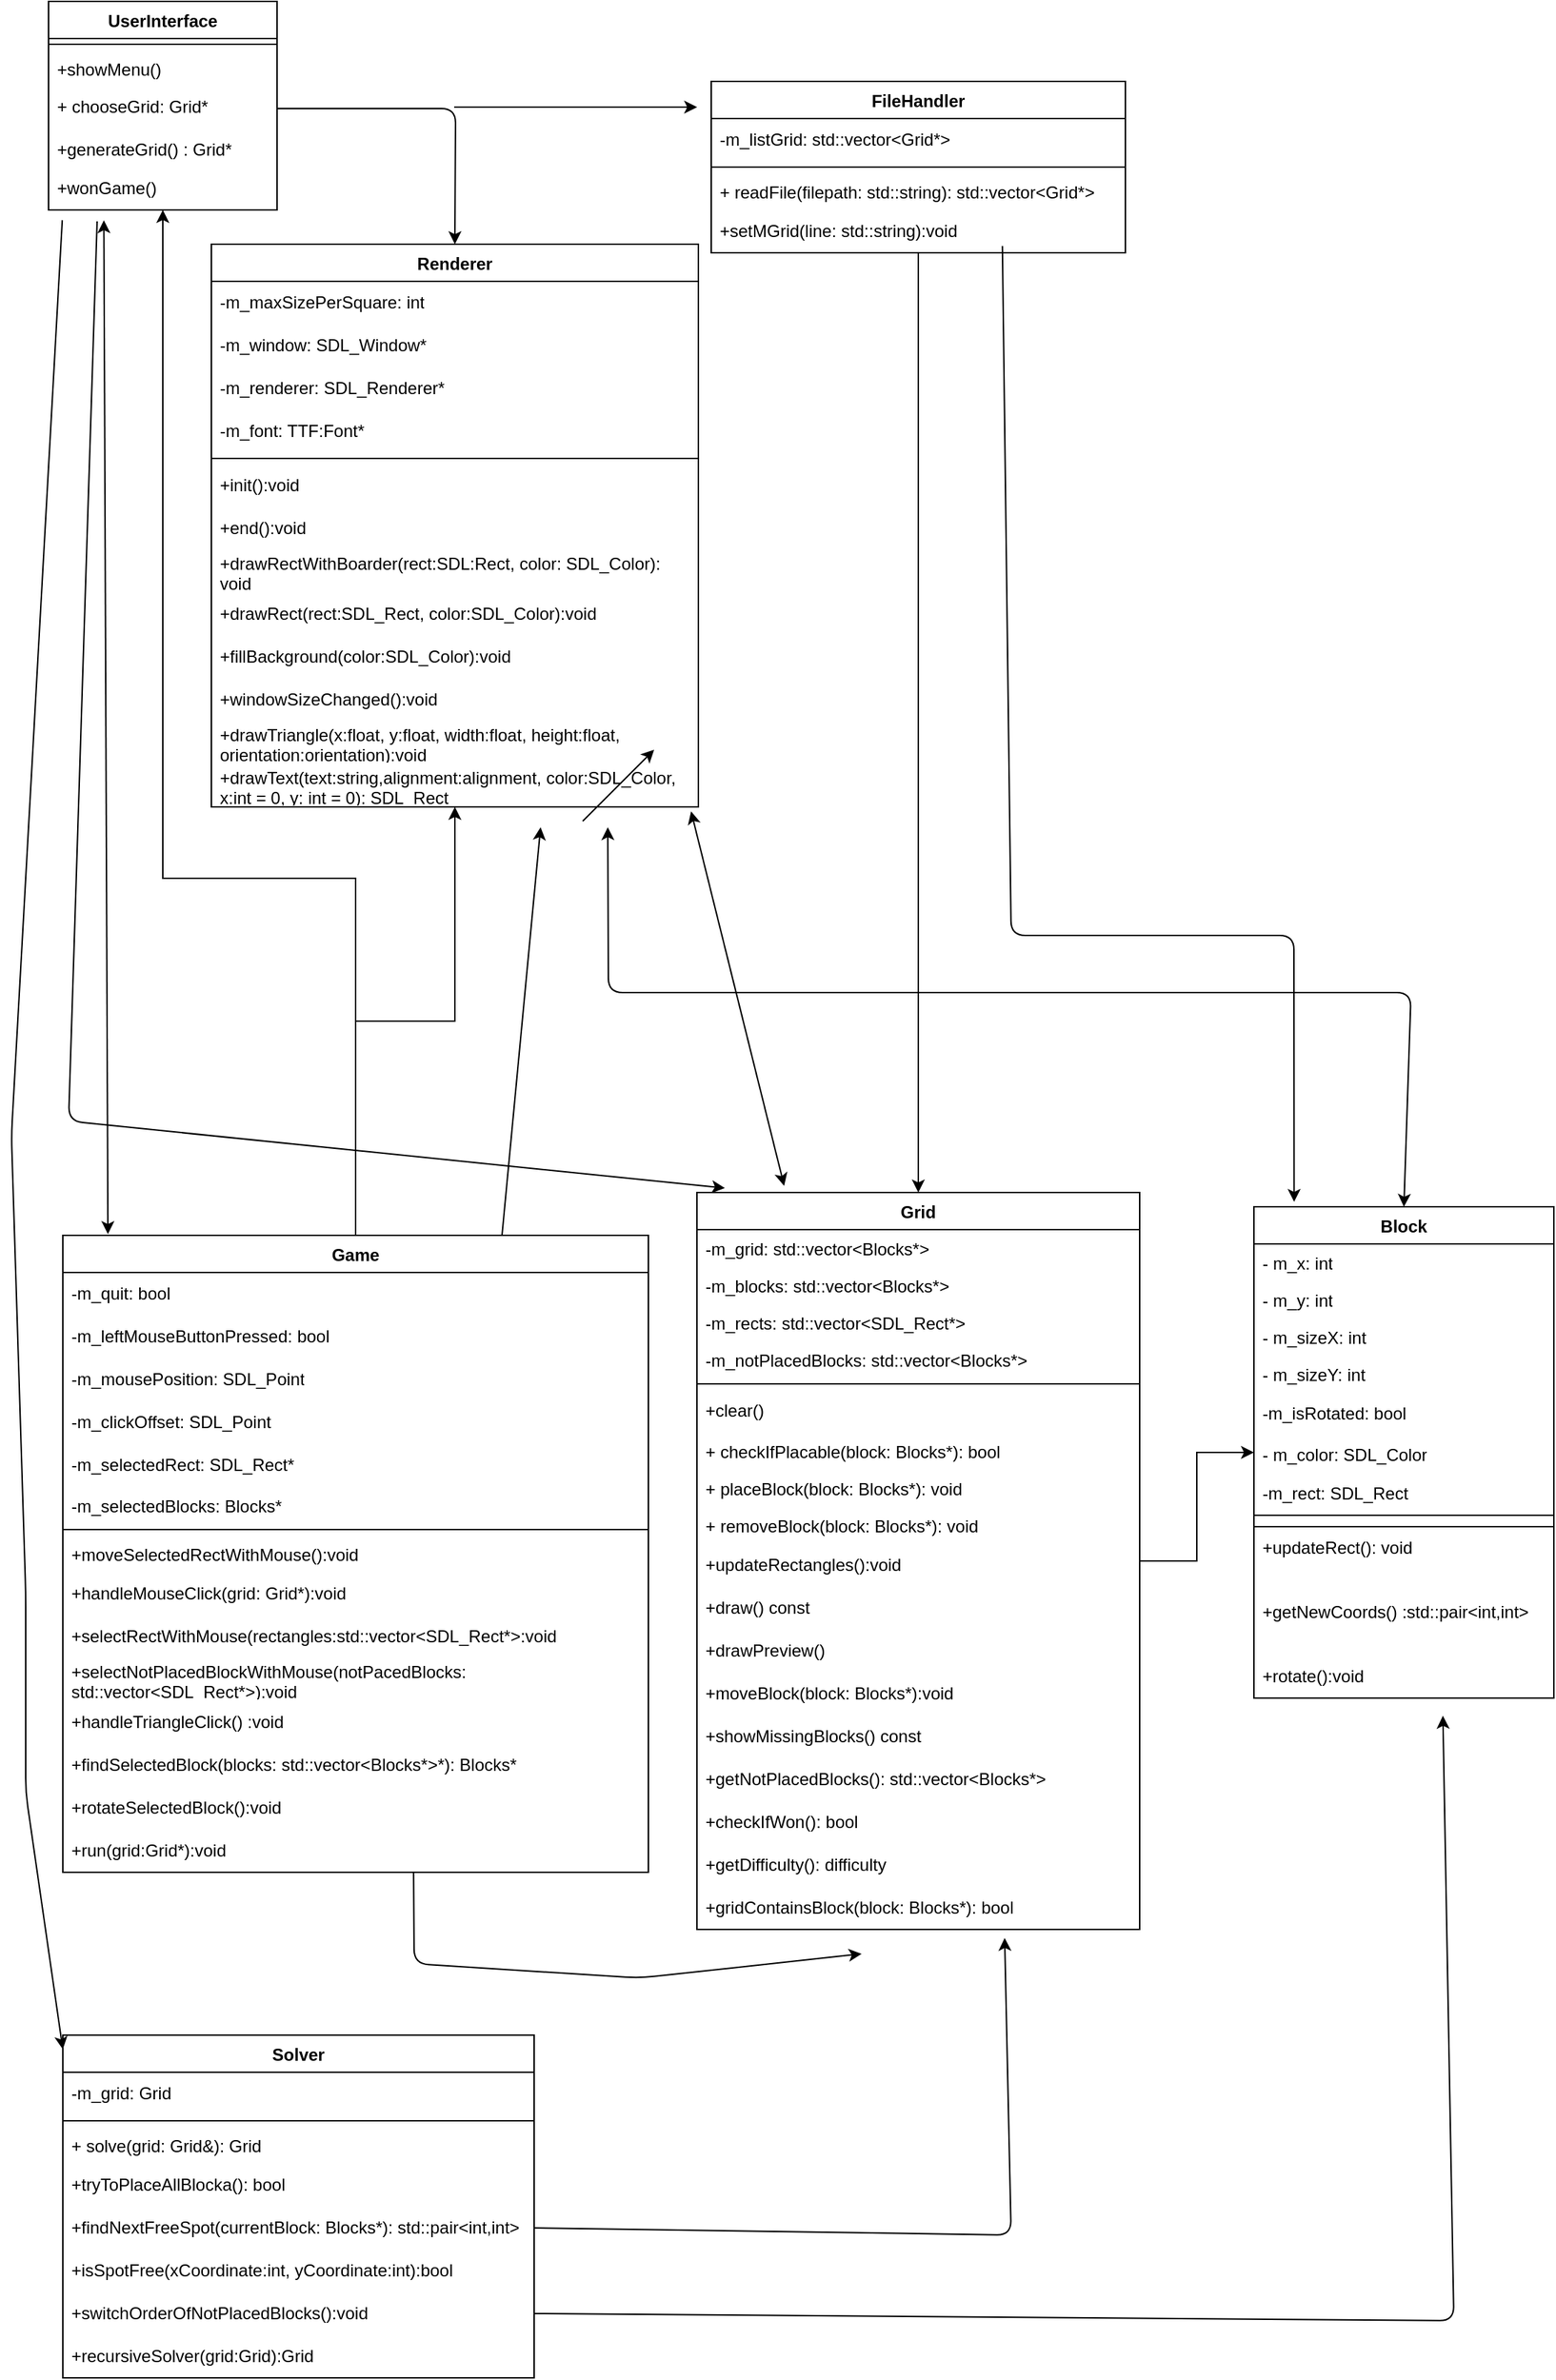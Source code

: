 <mxfile>
    <diagram name="Page-1" id="7e0a89b8-554c-2b80-1dc8-d5c74ca68de4">
        <mxGraphModel dx="1243" dy="1285" grid="1" gridSize="10" guides="1" tooltips="1" connect="1" arrows="1" fold="1" page="1" pageScale="1" pageWidth="1100" pageHeight="850" background="none" math="0" shadow="0">
            <root>
                <mxCell id="0"/>
                <mxCell id="1" parent="0"/>
                <mxCell id="_v9gh2ipqmUqnBEXRukq-67" style="edgeStyle=orthogonalEdgeStyle;rounded=0;orthogonalLoop=1;jettySize=auto;html=1;" parent="1" source="_v9gh2ipqmUqnBEXRukq-6" target="_v9gh2ipqmUqnBEXRukq-47" edge="1">
                    <mxGeometry relative="1" as="geometry"/>
                </mxCell>
                <mxCell id="_v9gh2ipqmUqnBEXRukq-69" style="edgeStyle=orthogonalEdgeStyle;rounded=0;orthogonalLoop=1;jettySize=auto;html=1;" parent="1" source="_v9gh2ipqmUqnBEXRukq-6" target="_v9gh2ipqmUqnBEXRukq-27" edge="1">
                    <mxGeometry relative="1" as="geometry">
                        <Array as="points">
                            <mxPoint x="261" y="640"/>
                            <mxPoint x="126" y="640"/>
                        </Array>
                    </mxGeometry>
                </mxCell>
                <mxCell id="_v9gh2ipqmUqnBEXRukq-6" value="Game" style="swimlane;fontStyle=1;align=center;verticalAlign=top;childLayout=stackLayout;horizontal=1;startSize=26;horizontalStack=0;resizeParent=1;resizeParentMax=0;resizeLast=0;collapsible=1;marginBottom=0;whiteSpace=wrap;html=1;" parent="1" vertex="1">
                    <mxGeometry x="56" y="890" width="410" height="446" as="geometry"/>
                </mxCell>
                <mxCell id="45" value="-m_quit: bool" style="text;strokeColor=none;fillColor=none;align=left;verticalAlign=middle;spacingLeft=4;spacingRight=4;overflow=hidden;points=[[0,0.5],[1,0.5]];portConstraint=eastwest;rotatable=0;whiteSpace=wrap;html=1;strokeWidth=1;" vertex="1" parent="_v9gh2ipqmUqnBEXRukq-6">
                    <mxGeometry y="26" width="410" height="30" as="geometry"/>
                </mxCell>
                <mxCell id="46" value="-m_leftMouseButtonPressed: bool" style="text;strokeColor=none;fillColor=none;align=left;verticalAlign=middle;spacingLeft=4;spacingRight=4;overflow=hidden;points=[[0,0.5],[1,0.5]];portConstraint=eastwest;rotatable=0;whiteSpace=wrap;html=1;strokeWidth=1;" vertex="1" parent="_v9gh2ipqmUqnBEXRukq-6">
                    <mxGeometry y="56" width="410" height="30" as="geometry"/>
                </mxCell>
                <mxCell id="47" value="-m_mousePosition: SDL_Point" style="text;strokeColor=none;fillColor=none;align=left;verticalAlign=middle;spacingLeft=4;spacingRight=4;overflow=hidden;points=[[0,0.5],[1,0.5]];portConstraint=eastwest;rotatable=0;whiteSpace=wrap;html=1;strokeWidth=1;" vertex="1" parent="_v9gh2ipqmUqnBEXRukq-6">
                    <mxGeometry y="86" width="410" height="30" as="geometry"/>
                </mxCell>
                <mxCell id="48" value="-m_clickOffset: SDL_Point" style="text;strokeColor=none;fillColor=none;align=left;verticalAlign=middle;spacingLeft=4;spacingRight=4;overflow=hidden;points=[[0,0.5],[1,0.5]];portConstraint=eastwest;rotatable=0;whiteSpace=wrap;html=1;strokeWidth=1;" vertex="1" parent="_v9gh2ipqmUqnBEXRukq-6">
                    <mxGeometry y="116" width="410" height="30" as="geometry"/>
                </mxCell>
                <mxCell id="49" value="-m_selectedRect: SDL_Rect*" style="text;strokeColor=none;fillColor=none;align=left;verticalAlign=middle;spacingLeft=4;spacingRight=4;overflow=hidden;points=[[0,0.5],[1,0.5]];portConstraint=eastwest;rotatable=0;whiteSpace=wrap;html=1;strokeWidth=1;" vertex="1" parent="_v9gh2ipqmUqnBEXRukq-6">
                    <mxGeometry y="146" width="410" height="30" as="geometry"/>
                </mxCell>
                <mxCell id="_v9gh2ipqmUqnBEXRukq-7" value="-m_selectedBlocks: Blocks*" style="text;strokeColor=none;fillColor=none;align=left;verticalAlign=top;spacingLeft=4;spacingRight=4;overflow=hidden;rotatable=0;points=[[0,0.5],[1,0.5]];portConstraint=eastwest;whiteSpace=wrap;html=1;" parent="_v9gh2ipqmUqnBEXRukq-6" vertex="1">
                    <mxGeometry y="176" width="410" height="26" as="geometry"/>
                </mxCell>
                <mxCell id="_v9gh2ipqmUqnBEXRukq-8" value="" style="line;strokeWidth=1;fillColor=none;align=left;verticalAlign=middle;spacingTop=-1;spacingLeft=3;spacingRight=3;rotatable=0;labelPosition=right;points=[];portConstraint=eastwest;strokeColor=inherit;" parent="_v9gh2ipqmUqnBEXRukq-6" vertex="1">
                    <mxGeometry y="202" width="410" height="8" as="geometry"/>
                </mxCell>
                <mxCell id="_v9gh2ipqmUqnBEXRukq-9" value="+moveSelectedRectWithMouse():void" style="text;strokeColor=none;fillColor=none;align=left;verticalAlign=top;spacingLeft=4;spacingRight=4;overflow=hidden;rotatable=0;points=[[0,0.5],[1,0.5]];portConstraint=eastwest;whiteSpace=wrap;html=1;" parent="_v9gh2ipqmUqnBEXRukq-6" vertex="1">
                    <mxGeometry y="210" width="410" height="26" as="geometry"/>
                </mxCell>
                <mxCell id="52" value="+handleMouseClick(grid: Grid*):void" style="text;strokeColor=none;fillColor=none;align=left;verticalAlign=middle;spacingLeft=4;spacingRight=4;overflow=hidden;points=[[0,0.5],[1,0.5]];portConstraint=eastwest;rotatable=0;whiteSpace=wrap;html=1;strokeWidth=1;" vertex="1" parent="_v9gh2ipqmUqnBEXRukq-6">
                    <mxGeometry y="236" width="410" height="30" as="geometry"/>
                </mxCell>
                <mxCell id="55" value="+selectRectWithMouse(rectangles:std::vector&amp;lt;SDL_Rect*&amp;gt;:void" style="text;strokeColor=none;fillColor=none;align=left;verticalAlign=middle;spacingLeft=4;spacingRight=4;overflow=hidden;points=[[0,0.5],[1,0.5]];portConstraint=eastwest;rotatable=0;whiteSpace=wrap;html=1;strokeWidth=1;" vertex="1" parent="_v9gh2ipqmUqnBEXRukq-6">
                    <mxGeometry y="266" width="410" height="30" as="geometry"/>
                </mxCell>
                <mxCell id="56" value="+selectNotPlacedBlockWithMouse(notPacedBlocks: std::vector&amp;lt;SDL_Rect*&amp;gt;):void" style="text;strokeColor=none;fillColor=none;align=left;verticalAlign=middle;spacingLeft=4;spacingRight=4;overflow=hidden;points=[[0,0.5],[1,0.5]];portConstraint=eastwest;rotatable=0;whiteSpace=wrap;html=1;strokeWidth=1;" vertex="1" parent="_v9gh2ipqmUqnBEXRukq-6">
                    <mxGeometry y="296" width="410" height="30" as="geometry"/>
                </mxCell>
                <mxCell id="57" value="+handleTriangleClick() :void" style="text;strokeColor=none;fillColor=none;align=left;verticalAlign=middle;spacingLeft=4;spacingRight=4;overflow=hidden;points=[[0,0.5],[1,0.5]];portConstraint=eastwest;rotatable=0;whiteSpace=wrap;html=1;strokeWidth=1;" vertex="1" parent="_v9gh2ipqmUqnBEXRukq-6">
                    <mxGeometry y="326" width="410" height="30" as="geometry"/>
                </mxCell>
                <mxCell id="58" value="+findSelectedBlock(blocks: std::vector&amp;lt;Blocks*&amp;gt;*): Blocks*" style="text;strokeColor=none;fillColor=none;align=left;verticalAlign=middle;spacingLeft=4;spacingRight=4;overflow=hidden;points=[[0,0.5],[1,0.5]];portConstraint=eastwest;rotatable=0;whiteSpace=wrap;html=1;strokeWidth=1;" vertex="1" parent="_v9gh2ipqmUqnBEXRukq-6">
                    <mxGeometry y="356" width="410" height="30" as="geometry"/>
                </mxCell>
                <mxCell id="59" value="+rotateSelectedBlock():void" style="text;strokeColor=none;fillColor=none;align=left;verticalAlign=middle;spacingLeft=4;spacingRight=4;overflow=hidden;points=[[0,0.5],[1,0.5]];portConstraint=eastwest;rotatable=0;whiteSpace=wrap;html=1;strokeWidth=1;" vertex="1" parent="_v9gh2ipqmUqnBEXRukq-6">
                    <mxGeometry y="386" width="410" height="30" as="geometry"/>
                </mxCell>
                <mxCell id="60" value="+run(grid:Grid*):void" style="text;strokeColor=none;fillColor=none;align=left;verticalAlign=middle;spacingLeft=4;spacingRight=4;overflow=hidden;points=[[0,0.5],[1,0.5]];portConstraint=eastwest;rotatable=0;whiteSpace=wrap;html=1;strokeWidth=1;" vertex="1" parent="_v9gh2ipqmUqnBEXRukq-6">
                    <mxGeometry y="416" width="410" height="30" as="geometry"/>
                </mxCell>
                <mxCell id="_v9gh2ipqmUqnBEXRukq-10" value="Block" style="swimlane;fontStyle=1;align=center;verticalAlign=top;childLayout=stackLayout;horizontal=1;startSize=26;horizontalStack=0;resizeParent=1;resizeParentMax=0;resizeLast=0;collapsible=1;marginBottom=0;whiteSpace=wrap;html=1;" parent="1" vertex="1">
                    <mxGeometry x="890" y="870" width="210" height="344" as="geometry"/>
                </mxCell>
                <mxCell id="_v9gh2ipqmUqnBEXRukq-11" value="- m_x: int" style="text;strokeColor=none;fillColor=none;align=left;verticalAlign=top;spacingLeft=4;spacingRight=4;overflow=hidden;rotatable=0;points=[[0,0.5],[1,0.5]];portConstraint=eastwest;whiteSpace=wrap;html=1;" parent="_v9gh2ipqmUqnBEXRukq-10" vertex="1">
                    <mxGeometry y="26" width="210" height="26" as="geometry"/>
                </mxCell>
                <mxCell id="_v9gh2ipqmUqnBEXRukq-23" value="- m_y: int" style="text;strokeColor=none;fillColor=none;align=left;verticalAlign=top;spacingLeft=4;spacingRight=4;overflow=hidden;rotatable=0;points=[[0,0.5],[1,0.5]];portConstraint=eastwest;whiteSpace=wrap;html=1;" parent="_v9gh2ipqmUqnBEXRukq-10" vertex="1">
                    <mxGeometry y="52" width="210" height="26" as="geometry"/>
                </mxCell>
                <mxCell id="_v9gh2ipqmUqnBEXRukq-24" value="- m_sizeX: int" style="text;strokeColor=none;fillColor=none;align=left;verticalAlign=top;spacingLeft=4;spacingRight=4;overflow=hidden;rotatable=0;points=[[0,0.5],[1,0.5]];portConstraint=eastwest;whiteSpace=wrap;html=1;" parent="_v9gh2ipqmUqnBEXRukq-10" vertex="1">
                    <mxGeometry y="78" width="210" height="26" as="geometry"/>
                </mxCell>
                <mxCell id="_v9gh2ipqmUqnBEXRukq-25" value="- m_sizeY: int" style="text;strokeColor=none;fillColor=none;align=left;verticalAlign=top;spacingLeft=4;spacingRight=4;overflow=hidden;rotatable=0;points=[[0,0.5],[1,0.5]];portConstraint=eastwest;whiteSpace=wrap;html=1;" parent="_v9gh2ipqmUqnBEXRukq-10" vertex="1">
                    <mxGeometry y="104" width="210" height="26" as="geometry"/>
                </mxCell>
                <mxCell id="14" value="-m_isRotated: bool" style="text;strokeColor=none;fillColor=none;align=left;verticalAlign=middle;spacingLeft=4;spacingRight=4;overflow=hidden;points=[[0,0.5],[1,0.5]];portConstraint=eastwest;rotatable=0;whiteSpace=wrap;html=1;strokeWidth=1;" vertex="1" parent="_v9gh2ipqmUqnBEXRukq-10">
                    <mxGeometry y="130" width="210" height="30" as="geometry"/>
                </mxCell>
                <mxCell id="_v9gh2ipqmUqnBEXRukq-26" value="- m_color: SDL_Color" style="text;strokeColor=none;fillColor=none;align=left;verticalAlign=top;spacingLeft=4;spacingRight=4;overflow=hidden;rotatable=0;points=[[0,0.5],[1,0.5]];portConstraint=eastwest;whiteSpace=wrap;html=1;" parent="_v9gh2ipqmUqnBEXRukq-10" vertex="1">
                    <mxGeometry y="160" width="210" height="26" as="geometry"/>
                </mxCell>
                <mxCell id="13" value="-m_rect: SDL_Rect" style="text;strokeColor=none;fillColor=none;align=left;verticalAlign=middle;spacingLeft=4;spacingRight=4;overflow=hidden;points=[[0,0.5],[1,0.5]];portConstraint=eastwest;rotatable=0;whiteSpace=wrap;html=1;strokeWidth=1;" vertex="1" parent="_v9gh2ipqmUqnBEXRukq-10">
                    <mxGeometry y="186" width="210" height="30" as="geometry"/>
                </mxCell>
                <mxCell id="_v9gh2ipqmUqnBEXRukq-12" value="" style="rounded=0;whiteSpace=wrap;html=1;fontFamily=Helvetica;fontSize=12;fontColor=default;align=left;strokeColor=inherit;strokeWidth=1;fillColor=none;" parent="_v9gh2ipqmUqnBEXRukq-10" vertex="1">
                    <mxGeometry y="216" width="210" height="8" as="geometry"/>
                </mxCell>
                <mxCell id="17" value="+updateRect(): void" style="text;strokeColor=none;fillColor=none;align=left;verticalAlign=middle;spacingLeft=4;spacingRight=4;overflow=hidden;points=[[0,0.5],[1,0.5]];portConstraint=eastwest;rotatable=0;whiteSpace=wrap;html=1;strokeWidth=1;" vertex="1" parent="_v9gh2ipqmUqnBEXRukq-10">
                    <mxGeometry y="224" width="210" height="30" as="geometry"/>
                </mxCell>
                <mxCell id="18" value="+getNewCoords() :std::pair&amp;lt;int,int&amp;gt;" style="text;strokeColor=none;fillColor=none;align=left;verticalAlign=middle;spacingLeft=4;spacingRight=4;overflow=hidden;points=[[0,0.5],[1,0.5]];portConstraint=eastwest;rotatable=0;whiteSpace=wrap;html=1;strokeWidth=1;" vertex="1" parent="_v9gh2ipqmUqnBEXRukq-10">
                    <mxGeometry y="254" width="210" height="60" as="geometry"/>
                </mxCell>
                <mxCell id="19" value="+rotate():void" style="text;strokeColor=none;fillColor=none;align=left;verticalAlign=middle;spacingLeft=4;spacingRight=4;overflow=hidden;points=[[0,0.5],[1,0.5]];portConstraint=eastwest;rotatable=0;whiteSpace=wrap;html=1;strokeWidth=1;" vertex="1" parent="_v9gh2ipqmUqnBEXRukq-10">
                    <mxGeometry y="314" width="210" height="30" as="geometry"/>
                </mxCell>
                <mxCell id="_v9gh2ipqmUqnBEXRukq-66" style="edgeStyle=orthogonalEdgeStyle;rounded=0;orthogonalLoop=1;jettySize=auto;html=1;" parent="1" source="_v9gh2ipqmUqnBEXRukq-14" target="_v9gh2ipqmUqnBEXRukq-10" edge="1">
                    <mxGeometry relative="1" as="geometry"/>
                </mxCell>
                <mxCell id="_v9gh2ipqmUqnBEXRukq-14" value="Grid" style="swimlane;fontStyle=1;align=center;verticalAlign=top;childLayout=stackLayout;horizontal=1;startSize=26;horizontalStack=0;resizeParent=1;resizeParentMax=0;resizeLast=0;collapsible=1;marginBottom=0;whiteSpace=wrap;html=1;" parent="1" vertex="1">
                    <mxGeometry x="500" y="860" width="310" height="516" as="geometry"/>
                </mxCell>
                <mxCell id="_v9gh2ipqmUqnBEXRukq-15" value="-m_grid: std::vector&amp;lt;Blocks*&amp;gt;" style="text;strokeColor=none;fillColor=none;align=left;verticalAlign=top;spacingLeft=4;spacingRight=4;overflow=hidden;rotatable=0;points=[[0,0.5],[1,0.5]];portConstraint=eastwest;whiteSpace=wrap;html=1;" parent="_v9gh2ipqmUqnBEXRukq-14" vertex="1">
                    <mxGeometry y="26" width="310" height="26" as="geometry"/>
                </mxCell>
                <mxCell id="_v9gh2ipqmUqnBEXRukq-51" value="-m_blocks: std::vector&amp;lt;Blocks*&amp;gt;" style="text;strokeColor=none;fillColor=none;align=left;verticalAlign=top;spacingLeft=4;spacingRight=4;overflow=hidden;rotatable=0;points=[[0,0.5],[1,0.5]];portConstraint=eastwest;whiteSpace=wrap;html=1;" parent="_v9gh2ipqmUqnBEXRukq-14" vertex="1">
                    <mxGeometry y="52" width="310" height="26" as="geometry"/>
                </mxCell>
                <mxCell id="_v9gh2ipqmUqnBEXRukq-53" value="-m_rects: std::vector&amp;lt;SDL_Rect*&amp;gt;" style="text;strokeColor=none;fillColor=none;align=left;verticalAlign=top;spacingLeft=4;spacingRight=4;overflow=hidden;rotatable=0;points=[[0,0.5],[1,0.5]];portConstraint=eastwest;whiteSpace=wrap;html=1;" parent="_v9gh2ipqmUqnBEXRukq-14" vertex="1">
                    <mxGeometry y="78" width="310" height="26" as="geometry"/>
                </mxCell>
                <mxCell id="_v9gh2ipqmUqnBEXRukq-54" value="-m_notPlacedBlocks: std::vector&amp;lt;Blocks*&amp;gt;" style="text;strokeColor=none;fillColor=none;align=left;verticalAlign=top;spacingLeft=4;spacingRight=4;overflow=hidden;rotatable=0;points=[[0,0.5],[1,0.5]];portConstraint=eastwest;whiteSpace=wrap;html=1;" parent="_v9gh2ipqmUqnBEXRukq-14" vertex="1">
                    <mxGeometry y="104" width="310" height="26" as="geometry"/>
                </mxCell>
                <mxCell id="_v9gh2ipqmUqnBEXRukq-16" value="" style="line;strokeWidth=1;fillColor=none;align=left;verticalAlign=middle;spacingTop=-1;spacingLeft=3;spacingRight=3;rotatable=0;labelPosition=right;points=[];portConstraint=eastwest;strokeColor=inherit;" parent="_v9gh2ipqmUqnBEXRukq-14" vertex="1">
                    <mxGeometry y="130" width="310" height="8" as="geometry"/>
                </mxCell>
                <mxCell id="22" value="+clear()" style="text;strokeColor=none;fillColor=none;align=left;verticalAlign=middle;spacingLeft=4;spacingRight=4;overflow=hidden;points=[[0,0.5],[1,0.5]];portConstraint=eastwest;rotatable=0;whiteSpace=wrap;html=1;strokeWidth=1;" vertex="1" parent="_v9gh2ipqmUqnBEXRukq-14">
                    <mxGeometry y="138" width="310" height="30" as="geometry"/>
                </mxCell>
                <mxCell id="_v9gh2ipqmUqnBEXRukq-57" value="+ checkIfPlacable(block: Blocks*): bool" style="text;strokeColor=none;fillColor=none;align=left;verticalAlign=top;spacingLeft=4;spacingRight=4;overflow=hidden;rotatable=0;points=[[0,0.5],[1,0.5]];portConstraint=eastwest;whiteSpace=wrap;html=1;" parent="_v9gh2ipqmUqnBEXRukq-14" vertex="1">
                    <mxGeometry y="168" width="310" height="26" as="geometry"/>
                </mxCell>
                <mxCell id="_v9gh2ipqmUqnBEXRukq-58" value="+ placeBlock(block: Blocks*): void" style="text;strokeColor=none;fillColor=none;align=left;verticalAlign=top;spacingLeft=4;spacingRight=4;overflow=hidden;rotatable=0;points=[[0,0.5],[1,0.5]];portConstraint=eastwest;whiteSpace=wrap;html=1;" parent="_v9gh2ipqmUqnBEXRukq-14" vertex="1">
                    <mxGeometry y="194" width="310" height="26" as="geometry"/>
                </mxCell>
                <mxCell id="_v9gh2ipqmUqnBEXRukq-59" value="+ removeBlock(block: Blocks*): void" style="text;strokeColor=none;fillColor=none;align=left;verticalAlign=top;spacingLeft=4;spacingRight=4;overflow=hidden;rotatable=0;points=[[0,0.5],[1,0.5]];portConstraint=eastwest;whiteSpace=wrap;html=1;" parent="_v9gh2ipqmUqnBEXRukq-14" vertex="1">
                    <mxGeometry y="220" width="310" height="26" as="geometry"/>
                </mxCell>
                <mxCell id="28" value="+updateRectangles():void" style="text;strokeColor=none;fillColor=none;align=left;verticalAlign=middle;spacingLeft=4;spacingRight=4;overflow=hidden;points=[[0,0.5],[1,0.5]];portConstraint=eastwest;rotatable=0;whiteSpace=wrap;html=1;strokeWidth=1;" vertex="1" parent="_v9gh2ipqmUqnBEXRukq-14">
                    <mxGeometry y="246" width="310" height="30" as="geometry"/>
                </mxCell>
                <mxCell id="29" value="+draw() const" style="text;strokeColor=none;fillColor=none;align=left;verticalAlign=middle;spacingLeft=4;spacingRight=4;overflow=hidden;points=[[0,0.5],[1,0.5]];portConstraint=eastwest;rotatable=0;whiteSpace=wrap;html=1;strokeWidth=1;" vertex="1" parent="_v9gh2ipqmUqnBEXRukq-14">
                    <mxGeometry y="276" width="310" height="30" as="geometry"/>
                </mxCell>
                <mxCell id="30" value="+drawPreview()" style="text;strokeColor=none;fillColor=none;align=left;verticalAlign=middle;spacingLeft=4;spacingRight=4;overflow=hidden;points=[[0,0.5],[1,0.5]];portConstraint=eastwest;rotatable=0;whiteSpace=wrap;html=1;strokeWidth=1;" vertex="1" parent="_v9gh2ipqmUqnBEXRukq-14">
                    <mxGeometry y="306" width="310" height="30" as="geometry"/>
                </mxCell>
                <mxCell id="31" value="+moveBlock(block: Blocks*):void" style="text;strokeColor=none;fillColor=none;align=left;verticalAlign=middle;spacingLeft=4;spacingRight=4;overflow=hidden;points=[[0,0.5],[1,0.5]];portConstraint=eastwest;rotatable=0;whiteSpace=wrap;html=1;strokeWidth=1;" vertex="1" parent="_v9gh2ipqmUqnBEXRukq-14">
                    <mxGeometry y="336" width="310" height="30" as="geometry"/>
                </mxCell>
                <mxCell id="32" value="+showMissingBlocks() const" style="text;strokeColor=none;fillColor=none;align=left;verticalAlign=middle;spacingLeft=4;spacingRight=4;overflow=hidden;points=[[0,0.5],[1,0.5]];portConstraint=eastwest;rotatable=0;whiteSpace=wrap;html=1;strokeWidth=1;" vertex="1" parent="_v9gh2ipqmUqnBEXRukq-14">
                    <mxGeometry y="366" width="310" height="30" as="geometry"/>
                </mxCell>
                <mxCell id="33" value="+getNotPlacedBlocks(): std::vector&amp;lt;Blocks*&amp;gt;" style="text;strokeColor=none;fillColor=none;align=left;verticalAlign=middle;spacingLeft=4;spacingRight=4;overflow=hidden;points=[[0,0.5],[1,0.5]];portConstraint=eastwest;rotatable=0;whiteSpace=wrap;html=1;strokeWidth=1;" vertex="1" parent="_v9gh2ipqmUqnBEXRukq-14">
                    <mxGeometry y="396" width="310" height="30" as="geometry"/>
                </mxCell>
                <mxCell id="34" value="+checkIfWon(): bool" style="text;strokeColor=none;fillColor=none;align=left;verticalAlign=middle;spacingLeft=4;spacingRight=4;overflow=hidden;points=[[0,0.5],[1,0.5]];portConstraint=eastwest;rotatable=0;whiteSpace=wrap;html=1;strokeWidth=1;" vertex="1" parent="_v9gh2ipqmUqnBEXRukq-14">
                    <mxGeometry y="426" width="310" height="30" as="geometry"/>
                </mxCell>
                <mxCell id="36" value="+getDifficulty(): difficulty" style="text;strokeColor=none;fillColor=none;align=left;verticalAlign=middle;spacingLeft=4;spacingRight=4;overflow=hidden;points=[[0,0.5],[1,0.5]];portConstraint=eastwest;rotatable=0;whiteSpace=wrap;html=1;strokeWidth=1;" vertex="1" parent="_v9gh2ipqmUqnBEXRukq-14">
                    <mxGeometry y="456" width="310" height="30" as="geometry"/>
                </mxCell>
                <mxCell id="35" value="+gridContainsBlock(block: Blocks*): bool" style="text;strokeColor=none;fillColor=none;align=left;verticalAlign=middle;spacingLeft=4;spacingRight=4;overflow=hidden;points=[[0,0.5],[1,0.5]];portConstraint=eastwest;rotatable=0;whiteSpace=wrap;html=1;strokeWidth=1;" vertex="1" parent="_v9gh2ipqmUqnBEXRukq-14">
                    <mxGeometry y="486" width="310" height="30" as="geometry"/>
                </mxCell>
                <mxCell id="_v9gh2ipqmUqnBEXRukq-18" value="Solver" style="swimlane;fontStyle=1;align=center;verticalAlign=top;childLayout=stackLayout;horizontal=1;startSize=26;horizontalStack=0;resizeParent=1;resizeParentMax=0;resizeLast=0;collapsible=1;marginBottom=0;whiteSpace=wrap;html=1;" parent="1" vertex="1">
                    <mxGeometry x="56" y="1450" width="330" height="240" as="geometry"/>
                </mxCell>
                <mxCell id="39" value="-m_grid: Grid" style="text;strokeColor=none;fillColor=none;align=left;verticalAlign=middle;spacingLeft=4;spacingRight=4;overflow=hidden;points=[[0,0.5],[1,0.5]];portConstraint=eastwest;rotatable=0;whiteSpace=wrap;html=1;strokeWidth=1;" vertex="1" parent="_v9gh2ipqmUqnBEXRukq-18">
                    <mxGeometry y="26" width="330" height="30" as="geometry"/>
                </mxCell>
                <mxCell id="_v9gh2ipqmUqnBEXRukq-20" value="" style="line;strokeWidth=1;fillColor=none;align=left;verticalAlign=middle;spacingTop=-1;spacingLeft=3;spacingRight=3;rotatable=0;labelPosition=right;points=[];portConstraint=eastwest;strokeColor=inherit;" parent="_v9gh2ipqmUqnBEXRukq-18" vertex="1">
                    <mxGeometry y="56" width="330" height="8" as="geometry"/>
                </mxCell>
                <mxCell id="_v9gh2ipqmUqnBEXRukq-56" value="+ solve(grid: Grid&amp;amp;): Grid" style="text;strokeColor=none;fillColor=none;align=left;verticalAlign=top;spacingLeft=4;spacingRight=4;overflow=hidden;rotatable=0;points=[[0,0.5],[1,0.5]];portConstraint=eastwest;whiteSpace=wrap;html=1;" parent="_v9gh2ipqmUqnBEXRukq-18" vertex="1">
                    <mxGeometry y="64" width="330" height="26" as="geometry"/>
                </mxCell>
                <mxCell id="40" value="+tryToPlaceAllBlocka(): bool" style="text;strokeColor=none;fillColor=none;align=left;verticalAlign=middle;spacingLeft=4;spacingRight=4;overflow=hidden;points=[[0,0.5],[1,0.5]];portConstraint=eastwest;rotatable=0;whiteSpace=wrap;html=1;strokeWidth=1;" vertex="1" parent="_v9gh2ipqmUqnBEXRukq-18">
                    <mxGeometry y="90" width="330" height="30" as="geometry"/>
                </mxCell>
                <mxCell id="41" value="+findNextFreeSpot(currentBlock: Blocks*): std::pair&amp;lt;int,int&amp;gt;" style="text;strokeColor=none;fillColor=none;align=left;verticalAlign=middle;spacingLeft=4;spacingRight=4;overflow=hidden;points=[[0,0.5],[1,0.5]];portConstraint=eastwest;rotatable=0;whiteSpace=wrap;html=1;strokeWidth=1;" vertex="1" parent="_v9gh2ipqmUqnBEXRukq-18">
                    <mxGeometry y="120" width="330" height="30" as="geometry"/>
                </mxCell>
                <mxCell id="42" value="+isSpotFree(xCoordinate:int, yCoordinate:int):bool" style="text;strokeColor=none;fillColor=none;align=left;verticalAlign=middle;spacingLeft=4;spacingRight=4;overflow=hidden;points=[[0,0.5],[1,0.5]];portConstraint=eastwest;rotatable=0;whiteSpace=wrap;html=1;strokeWidth=1;" vertex="1" parent="_v9gh2ipqmUqnBEXRukq-18">
                    <mxGeometry y="150" width="330" height="30" as="geometry"/>
                </mxCell>
                <mxCell id="43" value="+switchOrderOfNotPlacedBlocks():void" style="text;strokeColor=none;fillColor=none;align=left;verticalAlign=middle;spacingLeft=4;spacingRight=4;overflow=hidden;points=[[0,0.5],[1,0.5]];portConstraint=eastwest;rotatable=0;whiteSpace=wrap;html=1;strokeWidth=1;" vertex="1" parent="_v9gh2ipqmUqnBEXRukq-18">
                    <mxGeometry y="180" width="330" height="30" as="geometry"/>
                </mxCell>
                <mxCell id="44" value="+recursiveSolver(grid:Grid):Grid" style="text;strokeColor=none;fillColor=none;align=left;verticalAlign=middle;spacingLeft=4;spacingRight=4;overflow=hidden;points=[[0,0.5],[1,0.5]];portConstraint=eastwest;rotatable=0;whiteSpace=wrap;html=1;strokeWidth=1;" vertex="1" parent="_v9gh2ipqmUqnBEXRukq-18">
                    <mxGeometry y="210" width="330" height="30" as="geometry"/>
                </mxCell>
                <mxCell id="_v9gh2ipqmUqnBEXRukq-27" value="UserInterface" style="swimlane;fontStyle=1;align=center;verticalAlign=top;childLayout=stackLayout;horizontal=1;startSize=26;horizontalStack=0;resizeParent=1;resizeParentMax=0;resizeLast=0;collapsible=1;marginBottom=0;whiteSpace=wrap;html=1;" parent="1" vertex="1">
                    <mxGeometry x="46" y="26" width="160" height="146" as="geometry"/>
                </mxCell>
                <mxCell id="_v9gh2ipqmUqnBEXRukq-29" value="" style="line;strokeWidth=1;fillColor=none;align=left;verticalAlign=middle;spacingTop=-1;spacingLeft=3;spacingRight=3;rotatable=0;labelPosition=right;points=[];portConstraint=eastwest;strokeColor=inherit;" parent="_v9gh2ipqmUqnBEXRukq-27" vertex="1">
                    <mxGeometry y="26" width="160" height="8" as="geometry"/>
                </mxCell>
                <mxCell id="_v9gh2ipqmUqnBEXRukq-60" value="+showMenu()" style="text;strokeColor=none;fillColor=none;align=left;verticalAlign=top;spacingLeft=4;spacingRight=4;overflow=hidden;rotatable=0;points=[[0,0.5],[1,0.5]];portConstraint=eastwest;whiteSpace=wrap;html=1;" parent="_v9gh2ipqmUqnBEXRukq-27" vertex="1">
                    <mxGeometry y="34" width="160" height="26" as="geometry"/>
                </mxCell>
                <mxCell id="_v9gh2ipqmUqnBEXRukq-62" value="+ chooseGrid: Grid*" style="text;strokeColor=none;fillColor=none;align=left;verticalAlign=top;spacingLeft=4;spacingRight=4;overflow=hidden;rotatable=0;points=[[0,0.5],[1,0.5]];portConstraint=eastwest;whiteSpace=wrap;html=1;" parent="_v9gh2ipqmUqnBEXRukq-27" vertex="1">
                    <mxGeometry y="60" width="160" height="30" as="geometry"/>
                </mxCell>
                <mxCell id="_v9gh2ipqmUqnBEXRukq-63" value="+generateGrid() : Grid*" style="text;strokeColor=none;fillColor=none;align=left;verticalAlign=top;spacingLeft=4;spacingRight=4;overflow=hidden;rotatable=0;points=[[0,0.5],[1,0.5]];portConstraint=eastwest;whiteSpace=wrap;html=1;" parent="_v9gh2ipqmUqnBEXRukq-27" vertex="1">
                    <mxGeometry y="90" width="160" height="26" as="geometry"/>
                </mxCell>
                <mxCell id="73" value="+wonGame()" style="text;strokeColor=none;fillColor=none;align=left;verticalAlign=middle;spacingLeft=4;spacingRight=4;overflow=hidden;points=[[0,0.5],[1,0.5]];portConstraint=eastwest;rotatable=0;whiteSpace=wrap;html=1;strokeWidth=1;" vertex="1" parent="_v9gh2ipqmUqnBEXRukq-27">
                    <mxGeometry y="116" width="160" height="30" as="geometry"/>
                </mxCell>
                <mxCell id="_v9gh2ipqmUqnBEXRukq-71" style="edgeStyle=orthogonalEdgeStyle;rounded=0;orthogonalLoop=1;jettySize=auto;html=1;" parent="1" source="_v9gh2ipqmUqnBEXRukq-39" target="_v9gh2ipqmUqnBEXRukq-14" edge="1">
                    <mxGeometry relative="1" as="geometry"/>
                </mxCell>
                <mxCell id="_v9gh2ipqmUqnBEXRukq-39" value="FileHandler" style="swimlane;fontStyle=1;align=center;verticalAlign=top;childLayout=stackLayout;horizontal=1;startSize=26;horizontalStack=0;resizeParent=1;resizeParentMax=0;resizeLast=0;collapsible=1;marginBottom=0;whiteSpace=wrap;html=1;" parent="1" vertex="1">
                    <mxGeometry x="510" y="82" width="290" height="120" as="geometry"/>
                </mxCell>
                <mxCell id="37" value="-m_listGrid: std::vector&amp;lt;Grid*&amp;gt;" style="text;strokeColor=none;fillColor=none;align=left;verticalAlign=middle;spacingLeft=4;spacingRight=4;overflow=hidden;points=[[0,0.5],[1,0.5]];portConstraint=eastwest;rotatable=0;whiteSpace=wrap;html=1;strokeWidth=1;" vertex="1" parent="_v9gh2ipqmUqnBEXRukq-39">
                    <mxGeometry y="26" width="290" height="30" as="geometry"/>
                </mxCell>
                <mxCell id="_v9gh2ipqmUqnBEXRukq-41" value="" style="line;strokeWidth=1;fillColor=none;align=left;verticalAlign=middle;spacingTop=-1;spacingLeft=3;spacingRight=3;rotatable=0;labelPosition=right;points=[];portConstraint=eastwest;strokeColor=inherit;" parent="_v9gh2ipqmUqnBEXRukq-39" vertex="1">
                    <mxGeometry y="56" width="290" height="8" as="geometry"/>
                </mxCell>
                <mxCell id="_v9gh2ipqmUqnBEXRukq-42" value="+ readFile(filepath: std::string): std::vector&amp;lt;Grid*&amp;gt;" style="text;strokeColor=none;fillColor=none;align=left;verticalAlign=top;spacingLeft=4;spacingRight=4;overflow=hidden;rotatable=0;points=[[0,0.5],[1,0.5]];portConstraint=eastwest;whiteSpace=wrap;html=1;" parent="_v9gh2ipqmUqnBEXRukq-39" vertex="1">
                    <mxGeometry y="64" width="290" height="26" as="geometry"/>
                </mxCell>
                <mxCell id="38" value="+setMGrid(line: std::string):void" style="text;strokeColor=none;fillColor=none;align=left;verticalAlign=middle;spacingLeft=4;spacingRight=4;overflow=hidden;points=[[0,0.5],[1,0.5]];portConstraint=eastwest;rotatable=0;whiteSpace=wrap;html=1;strokeWidth=1;" vertex="1" parent="_v9gh2ipqmUqnBEXRukq-39">
                    <mxGeometry y="90" width="290" height="30" as="geometry"/>
                </mxCell>
                <mxCell id="_v9gh2ipqmUqnBEXRukq-47" value="Renderer" style="swimlane;fontStyle=1;align=center;verticalAlign=top;childLayout=stackLayout;horizontal=1;startSize=26;horizontalStack=0;resizeParent=1;resizeParentMax=0;resizeLast=0;collapsible=1;marginBottom=0;whiteSpace=wrap;html=1;" parent="1" vertex="1">
                    <mxGeometry x="160" y="196" width="341" height="394" as="geometry"/>
                </mxCell>
                <mxCell id="61" value="-m_maxSizePerSquare: int" style="text;strokeColor=none;fillColor=none;align=left;verticalAlign=middle;spacingLeft=4;spacingRight=4;overflow=hidden;points=[[0,0.5],[1,0.5]];portConstraint=eastwest;rotatable=0;whiteSpace=wrap;html=1;strokeWidth=1;" vertex="1" parent="_v9gh2ipqmUqnBEXRukq-47">
                    <mxGeometry y="26" width="341" height="30" as="geometry"/>
                </mxCell>
                <mxCell id="62" value="-m_window: SDL_Window*" style="text;strokeColor=none;fillColor=none;align=left;verticalAlign=middle;spacingLeft=4;spacingRight=4;overflow=hidden;points=[[0,0.5],[1,0.5]];portConstraint=eastwest;rotatable=0;whiteSpace=wrap;html=1;strokeWidth=1;" vertex="1" parent="_v9gh2ipqmUqnBEXRukq-47">
                    <mxGeometry y="56" width="341" height="30" as="geometry"/>
                </mxCell>
                <mxCell id="63" value="-m_renderer: SDL_Renderer*" style="text;strokeColor=none;fillColor=none;align=left;verticalAlign=middle;spacingLeft=4;spacingRight=4;overflow=hidden;points=[[0,0.5],[1,0.5]];portConstraint=eastwest;rotatable=0;whiteSpace=wrap;html=1;strokeWidth=1;" vertex="1" parent="_v9gh2ipqmUqnBEXRukq-47">
                    <mxGeometry y="86" width="341" height="30" as="geometry"/>
                </mxCell>
                <mxCell id="64" value="-m_font: TTF:Font*" style="text;strokeColor=none;fillColor=none;align=left;verticalAlign=middle;spacingLeft=4;spacingRight=4;overflow=hidden;points=[[0,0.5],[1,0.5]];portConstraint=eastwest;rotatable=0;whiteSpace=wrap;html=1;strokeWidth=1;" vertex="1" parent="_v9gh2ipqmUqnBEXRukq-47">
                    <mxGeometry y="116" width="341" height="30" as="geometry"/>
                </mxCell>
                <mxCell id="_v9gh2ipqmUqnBEXRukq-49" value="" style="line;strokeWidth=1;fillColor=none;align=left;verticalAlign=middle;spacingTop=-1;spacingLeft=3;spacingRight=3;rotatable=0;labelPosition=right;points=[];portConstraint=eastwest;strokeColor=inherit;" parent="_v9gh2ipqmUqnBEXRukq-47" vertex="1">
                    <mxGeometry y="146" width="341" height="8" as="geometry"/>
                </mxCell>
                <mxCell id="65" value="+init():void" style="text;strokeColor=none;fillColor=none;align=left;verticalAlign=middle;spacingLeft=4;spacingRight=4;overflow=hidden;points=[[0,0.5],[1,0.5]];portConstraint=eastwest;rotatable=0;whiteSpace=wrap;html=1;strokeWidth=1;" vertex="1" parent="_v9gh2ipqmUqnBEXRukq-47">
                    <mxGeometry y="154" width="341" height="30" as="geometry"/>
                </mxCell>
                <mxCell id="66" value="+end():void" style="text;strokeColor=none;fillColor=none;align=left;verticalAlign=middle;spacingLeft=4;spacingRight=4;overflow=hidden;points=[[0,0.5],[1,0.5]];portConstraint=eastwest;rotatable=0;whiteSpace=wrap;html=1;strokeWidth=1;" vertex="1" parent="_v9gh2ipqmUqnBEXRukq-47">
                    <mxGeometry y="184" width="341" height="30" as="geometry"/>
                </mxCell>
                <mxCell id="67" value="+drawRectWithBoarder(rect:SDL:Rect, color: SDL_Color): void" style="text;strokeColor=none;fillColor=none;align=left;verticalAlign=middle;spacingLeft=4;spacingRight=4;overflow=hidden;points=[[0,0.5],[1,0.5]];portConstraint=eastwest;rotatable=0;whiteSpace=wrap;html=1;strokeWidth=1;" vertex="1" parent="_v9gh2ipqmUqnBEXRukq-47">
                    <mxGeometry y="214" width="341" height="30" as="geometry"/>
                </mxCell>
                <mxCell id="68" value="+drawRect(rect:SDL_Rect, color:SDL_Color):void" style="text;strokeColor=none;fillColor=none;align=left;verticalAlign=middle;spacingLeft=4;spacingRight=4;overflow=hidden;points=[[0,0.5],[1,0.5]];portConstraint=eastwest;rotatable=0;whiteSpace=wrap;html=1;strokeWidth=1;" vertex="1" parent="_v9gh2ipqmUqnBEXRukq-47">
                    <mxGeometry y="244" width="341" height="30" as="geometry"/>
                </mxCell>
                <mxCell id="69" value="+fillBackground(color:SDL_Color):void" style="text;strokeColor=none;fillColor=none;align=left;verticalAlign=middle;spacingLeft=4;spacingRight=4;overflow=hidden;points=[[0,0.5],[1,0.5]];portConstraint=eastwest;rotatable=0;whiteSpace=wrap;html=1;strokeWidth=1;" vertex="1" parent="_v9gh2ipqmUqnBEXRukq-47">
                    <mxGeometry y="274" width="341" height="30" as="geometry"/>
                </mxCell>
                <mxCell id="70" value="+windowSizeChanged():void" style="text;strokeColor=none;fillColor=none;align=left;verticalAlign=middle;spacingLeft=4;spacingRight=4;overflow=hidden;points=[[0,0.5],[1,0.5]];portConstraint=eastwest;rotatable=0;whiteSpace=wrap;html=1;strokeWidth=1;" vertex="1" parent="_v9gh2ipqmUqnBEXRukq-47">
                    <mxGeometry y="304" width="341" height="30" as="geometry"/>
                </mxCell>
                <mxCell id="71" value="+drawTriangle(x:float, y:float, width:float, height:float, orientation:orientation):void" style="text;strokeColor=none;fillColor=none;align=left;verticalAlign=middle;spacingLeft=4;spacingRight=4;overflow=hidden;points=[[0,0.5],[1,0.5]];portConstraint=eastwest;rotatable=0;whiteSpace=wrap;html=1;strokeWidth=1;" vertex="1" parent="_v9gh2ipqmUqnBEXRukq-47">
                    <mxGeometry y="334" width="341" height="30" as="geometry"/>
                </mxCell>
                <mxCell id="72" value="+drawText(text:string,alignment:alignment, color:SDL_Color, x:int = 0, y: int = 0): SDL_Rect" style="text;strokeColor=none;fillColor=none;align=left;verticalAlign=middle;spacingLeft=4;spacingRight=4;overflow=hidden;points=[[0,0.5],[1,0.5]];portConstraint=eastwest;rotatable=0;whiteSpace=wrap;html=1;strokeWidth=1;" vertex="1" parent="_v9gh2ipqmUqnBEXRukq-47">
                    <mxGeometry y="364" width="341" height="30" as="geometry"/>
                </mxCell>
                <mxCell id="75" value="" style="endArrow=classic;startArrow=classic;html=1;entryX=0.5;entryY=0;entryDx=0;entryDy=0;exitX=0.814;exitY=1.473;exitDx=0;exitDy=0;exitPerimeter=0;" edge="1" parent="1" source="72" target="_v9gh2ipqmUqnBEXRukq-10">
                    <mxGeometry width="50" height="50" relative="1" as="geometry">
                        <mxPoint x="850" y="700" as="sourcePoint"/>
                        <mxPoint x="900" y="650" as="targetPoint"/>
                        <Array as="points">
                            <mxPoint x="438" y="720"/>
                            <mxPoint x="1000" y="720"/>
                        </Array>
                    </mxGeometry>
                </mxCell>
                <mxCell id="76" value="" style="endArrow=classic;html=1;exitX=0.703;exitY=0.842;exitDx=0;exitDy=0;exitPerimeter=0;entryX=0.134;entryY=-0.01;entryDx=0;entryDy=0;entryPerimeter=0;" edge="1" parent="1" source="38" target="_v9gh2ipqmUqnBEXRukq-10">
                    <mxGeometry width="50" height="50" relative="1" as="geometry">
                        <mxPoint x="600" y="620" as="sourcePoint"/>
                        <mxPoint x="650" y="570" as="targetPoint"/>
                        <Array as="points">
                            <mxPoint x="720" y="680"/>
                            <mxPoint x="918" y="680"/>
                        </Array>
                    </mxGeometry>
                </mxCell>
                <mxCell id="77" value="" style="endArrow=classic;html=1;exitX=0.599;exitY=1.005;exitDx=0;exitDy=0;exitPerimeter=0;entryX=0.372;entryY=1.569;entryDx=0;entryDy=0;entryPerimeter=0;" edge="1" parent="1" source="60" target="35">
                    <mxGeometry width="50" height="50" relative="1" as="geometry">
                        <mxPoint x="620" y="1030" as="sourcePoint"/>
                        <mxPoint x="670" y="980" as="targetPoint"/>
                        <Array as="points">
                            <mxPoint x="302" y="1400"/>
                            <mxPoint x="460" y="1410"/>
                        </Array>
                    </mxGeometry>
                </mxCell>
                <mxCell id="78" value="" style="endArrow=classic;html=1;exitX=0.75;exitY=0;exitDx=0;exitDy=0;entryX=0.676;entryY=1.473;entryDx=0;entryDy=0;entryPerimeter=0;" edge="1" parent="1" source="_v9gh2ipqmUqnBEXRukq-6" target="72">
                    <mxGeometry width="50" height="50" relative="1" as="geometry">
                        <mxPoint x="620" y="1030" as="sourcePoint"/>
                        <mxPoint x="670" y="980" as="targetPoint"/>
                    </mxGeometry>
                </mxCell>
                <mxCell id="79" value="" style="endArrow=classic;startArrow=classic;html=1;exitX=0.077;exitY=-0.002;exitDx=0;exitDy=0;exitPerimeter=0;entryX=0.242;entryY=1.24;entryDx=0;entryDy=0;entryPerimeter=0;" edge="1" parent="1" source="_v9gh2ipqmUqnBEXRukq-6" target="73">
                    <mxGeometry width="50" height="50" relative="1" as="geometry">
                        <mxPoint x="620" y="550" as="sourcePoint"/>
                        <mxPoint x="670" y="500" as="targetPoint"/>
                    </mxGeometry>
                </mxCell>
                <mxCell id="80" value="" style="endArrow=classic;startArrow=classic;html=1;exitX=0.197;exitY=-0.009;exitDx=0;exitDy=0;exitPerimeter=0;entryX=0.985;entryY=1.103;entryDx=0;entryDy=0;entryPerimeter=0;" edge="1" parent="1" source="_v9gh2ipqmUqnBEXRukq-14" target="72">
                    <mxGeometry width="50" height="50" relative="1" as="geometry">
                        <mxPoint x="610" y="880" as="sourcePoint"/>
                        <mxPoint x="660" y="830" as="targetPoint"/>
                    </mxGeometry>
                </mxCell>
                <mxCell id="82" value="" style="endArrow=classic;html=1;exitX=1;exitY=0.5;exitDx=0;exitDy=0;entryX=0.695;entryY=1.199;entryDx=0;entryDy=0;entryPerimeter=0;" edge="1" parent="1" source="41" target="35">
                    <mxGeometry width="50" height="50" relative="1" as="geometry">
                        <mxPoint x="640" y="1270" as="sourcePoint"/>
                        <mxPoint x="690" y="1220" as="targetPoint"/>
                        <Array as="points">
                            <mxPoint x="720" y="1590"/>
                        </Array>
                    </mxGeometry>
                </mxCell>
                <mxCell id="83" value="" style="endArrow=classic;html=1;exitX=1;exitY=0.5;exitDx=0;exitDy=0;entryX=0.63;entryY=1.414;entryDx=0;entryDy=0;entryPerimeter=0;" edge="1" parent="1" source="43" target="19">
                    <mxGeometry width="50" height="50" relative="1" as="geometry">
                        <mxPoint x="640" y="1270" as="sourcePoint"/>
                        <mxPoint x="1040" y="1640" as="targetPoint"/>
                        <Array as="points">
                            <mxPoint x="1030" y="1650"/>
                        </Array>
                    </mxGeometry>
                </mxCell>
                <mxCell id="84" value="" style="endArrow=classic;html=1;" edge="1" parent="1">
                    <mxGeometry width="50" height="50" relative="1" as="geometry">
                        <mxPoint x="420" y="600" as="sourcePoint"/>
                        <mxPoint x="470" y="550" as="targetPoint"/>
                    </mxGeometry>
                </mxCell>
                <mxCell id="85" style="edgeStyle=none;html=1;exitX=1;exitY=0.5;exitDx=0;exitDy=0;entryX=0.5;entryY=0;entryDx=0;entryDy=0;" edge="1" parent="1" source="_v9gh2ipqmUqnBEXRukq-62" target="_v9gh2ipqmUqnBEXRukq-47">
                    <mxGeometry relative="1" as="geometry">
                        <Array as="points">
                            <mxPoint x="331" y="101"/>
                        </Array>
                    </mxGeometry>
                </mxCell>
                <mxCell id="86" value="" style="endArrow=classic;html=1;entryX=-0.034;entryY=-0.266;entryDx=0;entryDy=0;entryPerimeter=0;" edge="1" parent="1" target="37">
                    <mxGeometry width="50" height="50" relative="1" as="geometry">
                        <mxPoint x="330" y="100" as="sourcePoint"/>
                        <mxPoint x="470" y="550" as="targetPoint"/>
                    </mxGeometry>
                </mxCell>
                <mxCell id="87" value="" style="endArrow=classic;html=1;exitX=0.06;exitY=1.24;exitDx=0;exitDy=0;exitPerimeter=0;" edge="1" parent="1" source="73">
                    <mxGeometry width="50" height="50" relative="1" as="geometry">
                        <mxPoint x="420" y="1060" as="sourcePoint"/>
                        <mxPoint x="56" y="1460" as="targetPoint"/>
                        <Array as="points">
                            <mxPoint x="20" y="820"/>
                            <mxPoint x="30" y="1140"/>
                            <mxPoint x="30" y="1280"/>
                        </Array>
                    </mxGeometry>
                </mxCell>
                <mxCell id="88" value="" style="endArrow=classic;html=1;entryX=0.063;entryY=-0.006;entryDx=0;entryDy=0;entryPerimeter=0;" edge="1" parent="1" target="_v9gh2ipqmUqnBEXRukq-14">
                    <mxGeometry width="50" height="50" relative="1" as="geometry">
                        <mxPoint x="80" y="180" as="sourcePoint"/>
                        <mxPoint x="470" y="680" as="targetPoint"/>
                        <Array as="points">
                            <mxPoint x="60" y="810"/>
                        </Array>
                    </mxGeometry>
                </mxCell>
            </root>
        </mxGraphModel>
    </diagram>
</mxfile>